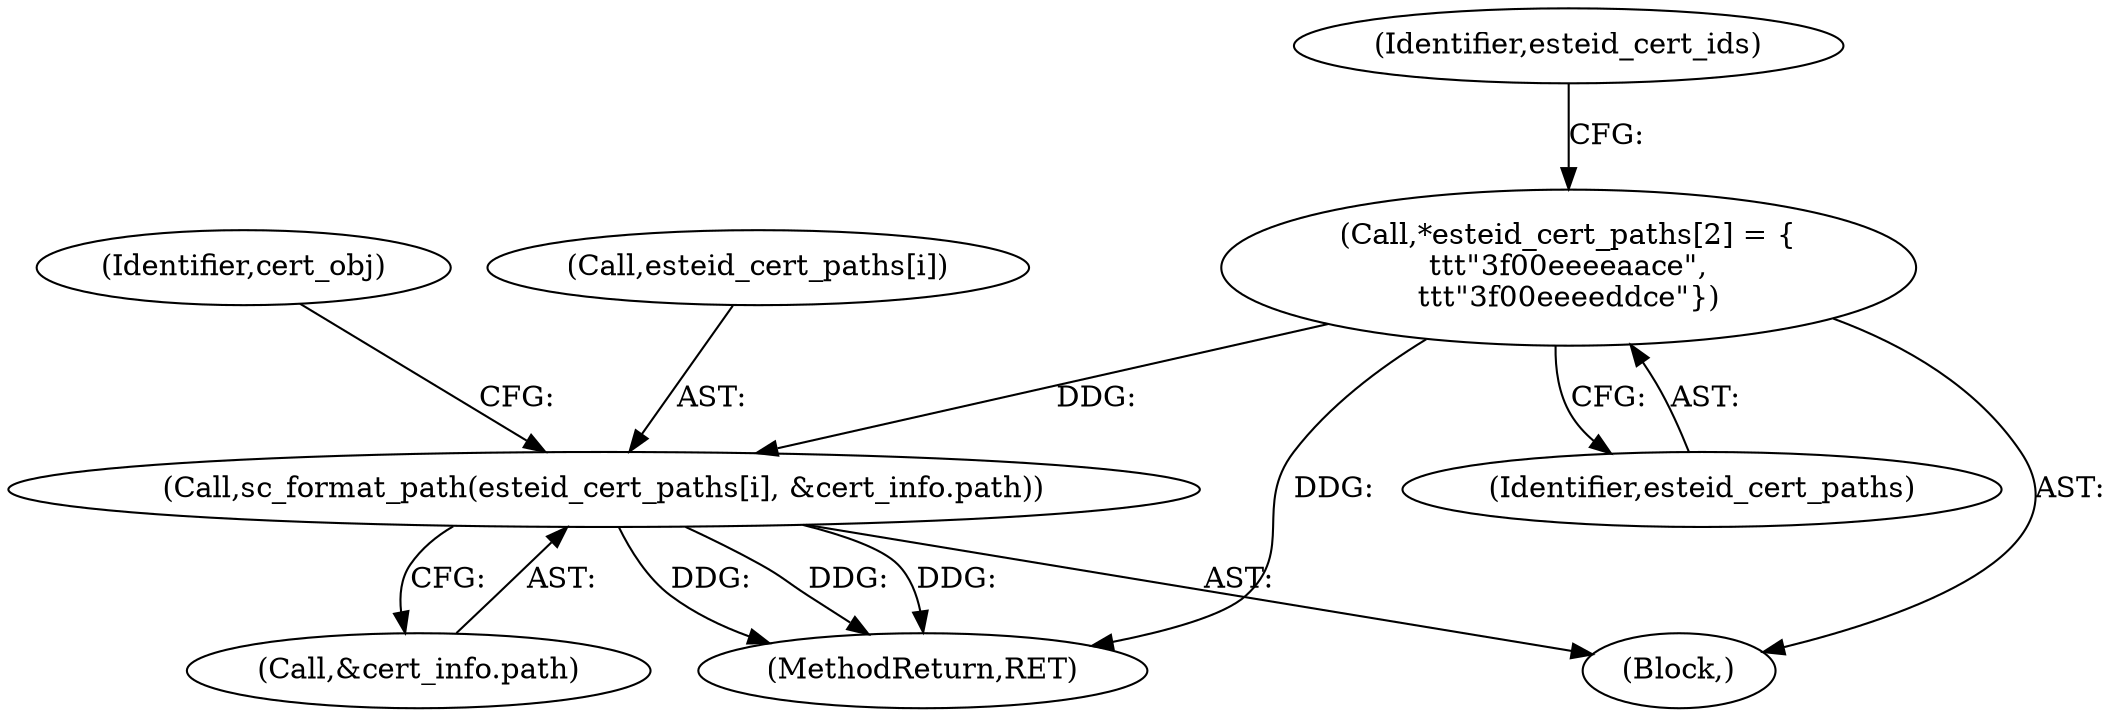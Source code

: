 digraph "0_OpenSC_360e95d45ac4123255a4c796db96337f332160ad#diff-d643a0fa169471dbf2912f4866dc49c5_4@pointer" {
"1000227" [label="(Call,*esteid_cert_paths[2] = {\n\t\t\t\"3f00eeeeaace\",\n\t\t\t\"3f00eeeeddce\"})"];
"1000264" [label="(Call,sc_format_path(esteid_cert_paths[i], &cert_info.path))"];
"1000264" [label="(Call,sc_format_path(esteid_cert_paths[i], &cert_info.path))"];
"1000231" [label="(Identifier,esteid_cert_ids)"];
"1000222" [label="(Block,)"];
"1000265" [label="(Call,esteid_cert_paths[i])"];
"1000274" [label="(Identifier,cert_obj)"];
"1000834" [label="(MethodReturn,RET)"];
"1000228" [label="(Identifier,esteid_cert_paths)"];
"1000227" [label="(Call,*esteid_cert_paths[2] = {\n\t\t\t\"3f00eeeeaace\",\n\t\t\t\"3f00eeeeddce\"})"];
"1000268" [label="(Call,&cert_info.path)"];
"1000227" -> "1000222"  [label="AST: "];
"1000227" -> "1000228"  [label="CFG: "];
"1000228" -> "1000227"  [label="AST: "];
"1000231" -> "1000227"  [label="CFG: "];
"1000227" -> "1000834"  [label="DDG: "];
"1000227" -> "1000264"  [label="DDG: "];
"1000264" -> "1000222"  [label="AST: "];
"1000264" -> "1000268"  [label="CFG: "];
"1000265" -> "1000264"  [label="AST: "];
"1000268" -> "1000264"  [label="AST: "];
"1000274" -> "1000264"  [label="CFG: "];
"1000264" -> "1000834"  [label="DDG: "];
"1000264" -> "1000834"  [label="DDG: "];
"1000264" -> "1000834"  [label="DDG: "];
}
